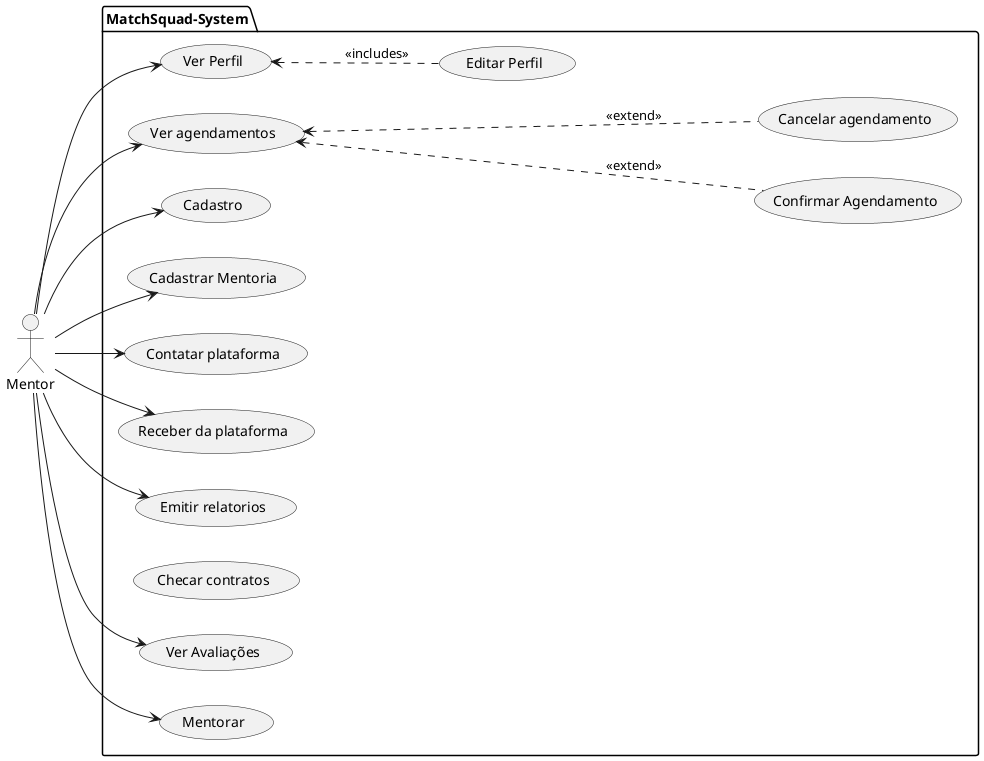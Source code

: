@startuml "Mentor use-cases"

left to right direction

actor Mentor as m
package MatchSquad-System{
usecase "Cadastro" as UC1
usecase "Cadastrar Mentoria" as UC2
usecase "Contatar plataforma" as UC3
usecase "Receber da plataforma" as UC4
usecase "Ver Perfil" as UC5
usecase "Editar Perfil" as UC6
usecase "Emitir relatorios" as UC7
usecase "Checar contratos" as UC8
usecase "Ver Avaliações" as UC9
usecase "Mentorar" as UC10
usecase "Confirmar Agendamento" as UC11
usecase "Cancelar agendamento" as UC12
usecase "Ver agendamentos" as UC13
}

m --> UC1
m --> UC2
m --> UC4
m --> UC3
m --> UC5
m --> UC7
m --> UC10
m --> UC13
m --> UC9

(UC12)..up..>(UC13) : <<extend>>
(UC11)..up..>(UC13) : <<extend>>
(UC6) .up.>(UC5) : <<includes>>

@enduml
